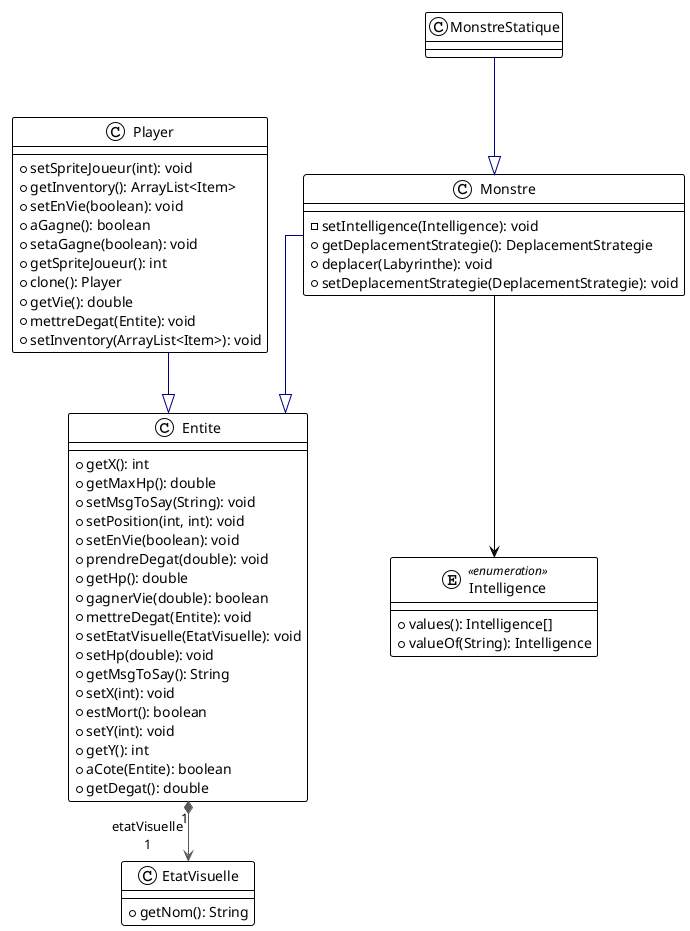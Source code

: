 @startuml

!theme plain
top to bottom direction
skinparam linetype ortho

class Entite {
  + getX(): int
  + getMaxHp(): double
  + setMsgToSay(String): void
  + setPosition(int, int): void
  + setEnVie(boolean): void
  + prendreDegat(double): void
  + getHp(): double
  + gagnerVie(double): boolean
  + mettreDegat(Entite): void
  + setEtatVisuelle(EtatVisuelle): void
  + setHp(double): void
  + getMsgToSay(): String
  + setX(int): void
  + estMort(): boolean
  + setY(int): void
  + getY(): int
  + aCote(Entite): boolean
  + getDegat(): double
}
class EtatVisuelle {
  + getNom(): String
}
enum Intelligence << enumeration >> {
  + values(): Intelligence[]
  + valueOf(String): Intelligence
}
class Monstre {
  - setIntelligence(Intelligence): void
  + getDeplacementStrategie(): DeplacementStrategie
  + deplacer(Labyrinthe): void
  + setDeplacementStrategie(DeplacementStrategie): void
}
class MonstreStatique
class Player {
  + setSpriteJoueur(int): void
  + getInventory(): ArrayList<Item>
  + setEnVie(boolean): void
  + aGagne(): boolean
  + setaGagne(boolean): void
  + getSpriteJoueur(): int
  + clone(): Player
  + getVie(): double
  + mettreDegat(Entite): void
  + setInventory(ArrayList<Item>): void
}

Entite          "1" *-[#595959,plain]-> "etatVisuelle\n1" EtatVisuelle
Monstre          -[#000082,plain]-^  Entite
Monstre          -->                 Intelligence
MonstreStatique  -[#000082,plain]-^  Monstre
Player           -[#000082,plain]-^  Entite
@enduml
